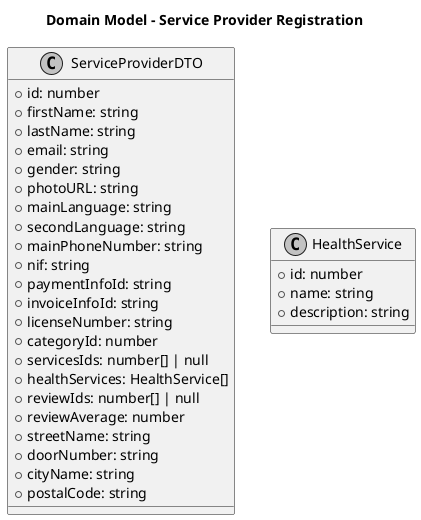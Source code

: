 @startuml
skinparam monochrome true
skinparam packageStyle rectangle
skinparam shadowing false

title Domain Model - Service Provider Registration

class ServiceProviderDTO {
    + id: number
    + firstName: string
    + lastName: string
    + email: string
    + gender: string
    + photoURL: string
    + mainLanguage: string
    + secondLanguage: string
    + mainPhoneNumber: string
    + nif: string
    + paymentInfoId: string
    + invoiceInfoId: string
    + licenseNumber: string
    + categoryId: number
    + servicesIds: number[] | null
    + healthServices: HealthService[]
    + reviewIds: number[] | null
    + reviewAverage: number
    + streetName: string
    + doorNumber: string
    + cityName: string
    + postalCode: string
}

class HealthService {
    + id: number
    + name: string
    + description: string
}

@enduml
